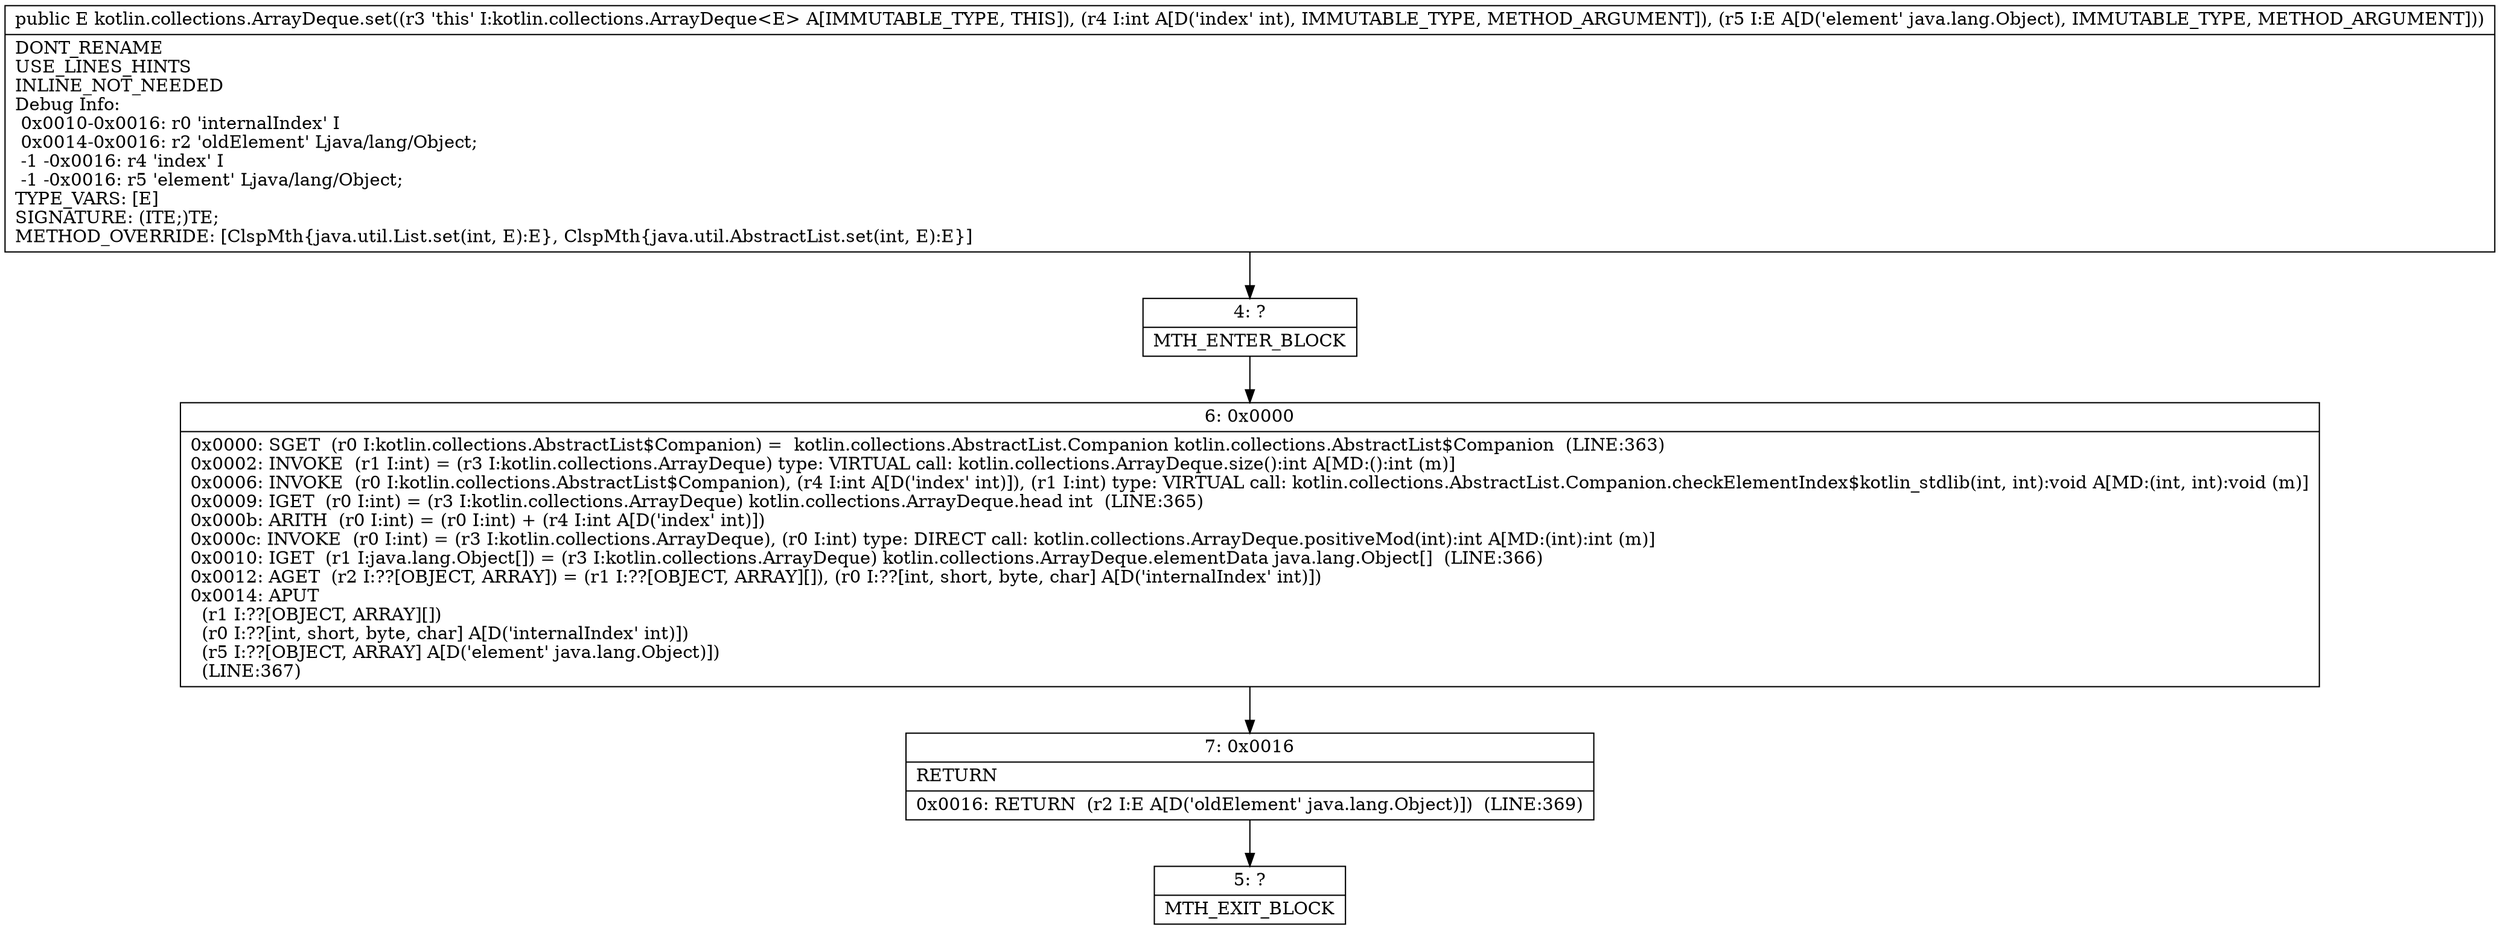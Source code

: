 digraph "CFG forkotlin.collections.ArrayDeque.set(ILjava\/lang\/Object;)Ljava\/lang\/Object;" {
Node_4 [shape=record,label="{4\:\ ?|MTH_ENTER_BLOCK\l}"];
Node_6 [shape=record,label="{6\:\ 0x0000|0x0000: SGET  (r0 I:kotlin.collections.AbstractList$Companion) =  kotlin.collections.AbstractList.Companion kotlin.collections.AbstractList$Companion  (LINE:363)\l0x0002: INVOKE  (r1 I:int) = (r3 I:kotlin.collections.ArrayDeque) type: VIRTUAL call: kotlin.collections.ArrayDeque.size():int A[MD:():int (m)]\l0x0006: INVOKE  (r0 I:kotlin.collections.AbstractList$Companion), (r4 I:int A[D('index' int)]), (r1 I:int) type: VIRTUAL call: kotlin.collections.AbstractList.Companion.checkElementIndex$kotlin_stdlib(int, int):void A[MD:(int, int):void (m)]\l0x0009: IGET  (r0 I:int) = (r3 I:kotlin.collections.ArrayDeque) kotlin.collections.ArrayDeque.head int  (LINE:365)\l0x000b: ARITH  (r0 I:int) = (r0 I:int) + (r4 I:int A[D('index' int)]) \l0x000c: INVOKE  (r0 I:int) = (r3 I:kotlin.collections.ArrayDeque), (r0 I:int) type: DIRECT call: kotlin.collections.ArrayDeque.positiveMod(int):int A[MD:(int):int (m)]\l0x0010: IGET  (r1 I:java.lang.Object[]) = (r3 I:kotlin.collections.ArrayDeque) kotlin.collections.ArrayDeque.elementData java.lang.Object[]  (LINE:366)\l0x0012: AGET  (r2 I:??[OBJECT, ARRAY]) = (r1 I:??[OBJECT, ARRAY][]), (r0 I:??[int, short, byte, char] A[D('internalIndex' int)]) \l0x0014: APUT  \l  (r1 I:??[OBJECT, ARRAY][])\l  (r0 I:??[int, short, byte, char] A[D('internalIndex' int)])\l  (r5 I:??[OBJECT, ARRAY] A[D('element' java.lang.Object)])\l  (LINE:367)\l}"];
Node_7 [shape=record,label="{7\:\ 0x0016|RETURN\l|0x0016: RETURN  (r2 I:E A[D('oldElement' java.lang.Object)])  (LINE:369)\l}"];
Node_5 [shape=record,label="{5\:\ ?|MTH_EXIT_BLOCK\l}"];
MethodNode[shape=record,label="{public E kotlin.collections.ArrayDeque.set((r3 'this' I:kotlin.collections.ArrayDeque\<E\> A[IMMUTABLE_TYPE, THIS]), (r4 I:int A[D('index' int), IMMUTABLE_TYPE, METHOD_ARGUMENT]), (r5 I:E A[D('element' java.lang.Object), IMMUTABLE_TYPE, METHOD_ARGUMENT]))  | DONT_RENAME\lUSE_LINES_HINTS\lINLINE_NOT_NEEDED\lDebug Info:\l  0x0010\-0x0016: r0 'internalIndex' I\l  0x0014\-0x0016: r2 'oldElement' Ljava\/lang\/Object;\l  \-1 \-0x0016: r4 'index' I\l  \-1 \-0x0016: r5 'element' Ljava\/lang\/Object;\lTYPE_VARS: [E]\lSIGNATURE: (ITE;)TE;\lMETHOD_OVERRIDE: [ClspMth\{java.util.List.set(int, E):E\}, ClspMth\{java.util.AbstractList.set(int, E):E\}]\l}"];
MethodNode -> Node_4;Node_4 -> Node_6;
Node_6 -> Node_7;
Node_7 -> Node_5;
}

